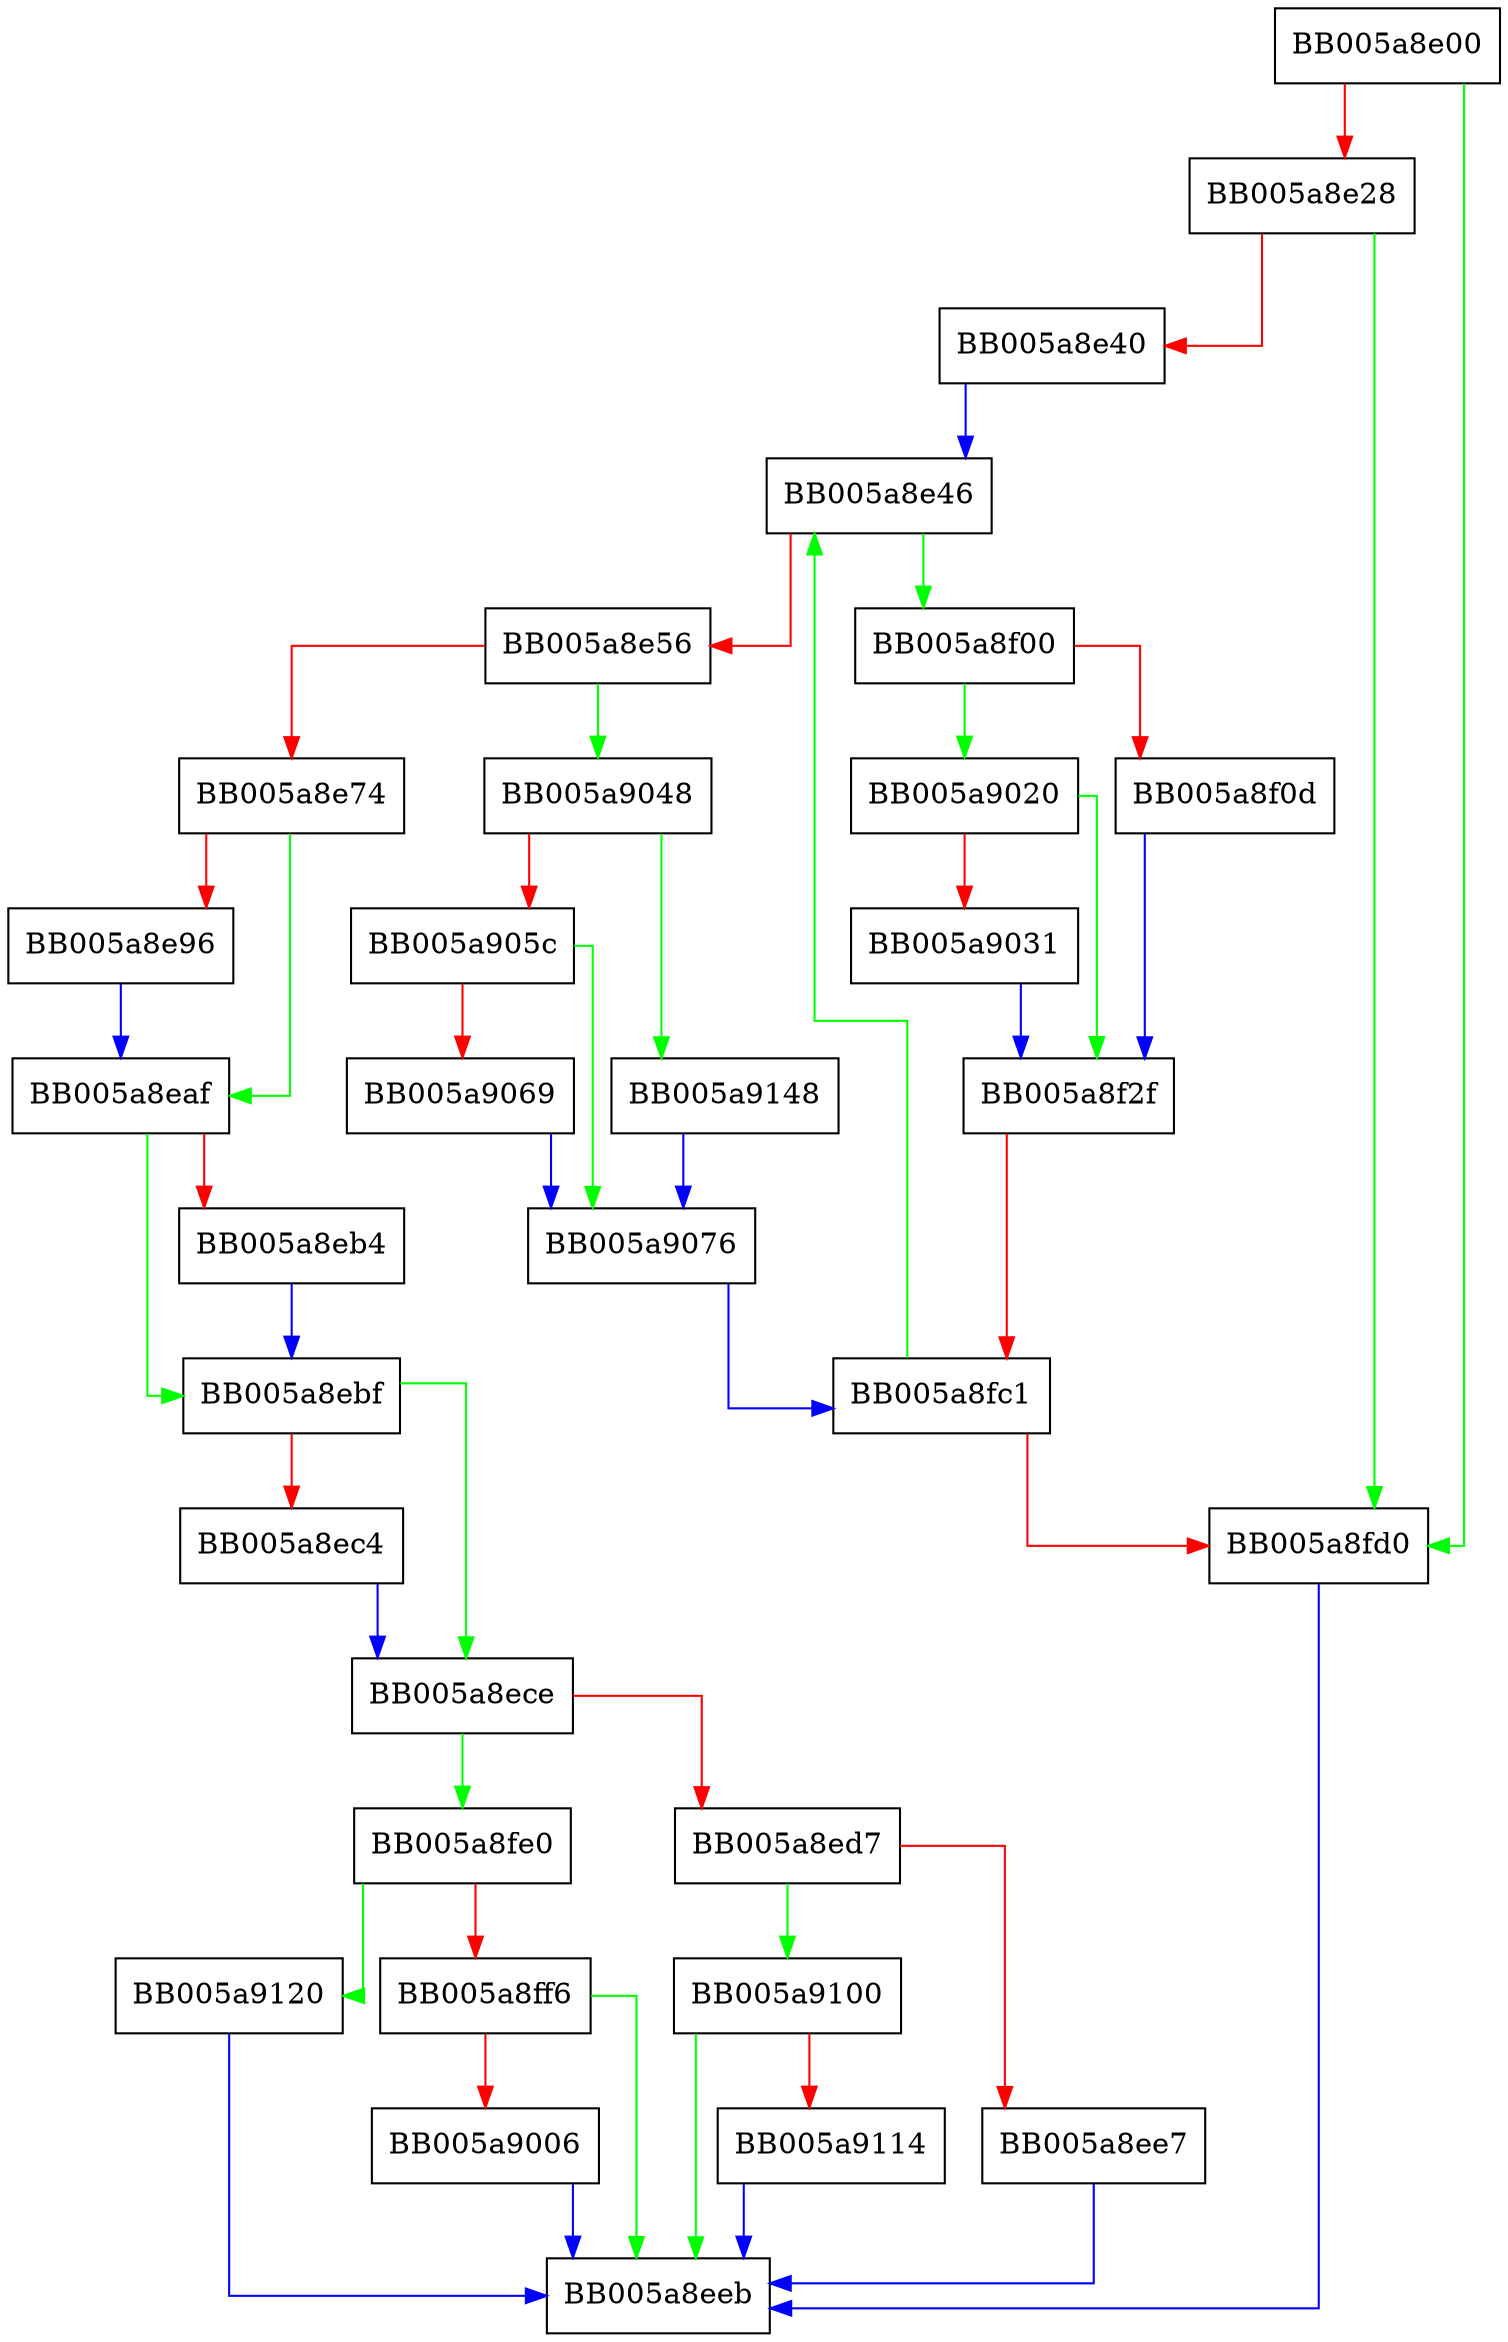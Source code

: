 digraph ERR_get_error_line_data {
  node [shape="box"];
  graph [splines=ortho];
  BB005a8e00 -> BB005a8fd0 [color="green"];
  BB005a8e00 -> BB005a8e28 [color="red"];
  BB005a8e28 -> BB005a8fd0 [color="green"];
  BB005a8e28 -> BB005a8e40 [color="red"];
  BB005a8e40 -> BB005a8e46 [color="blue"];
  BB005a8e46 -> BB005a8f00 [color="green"];
  BB005a8e46 -> BB005a8e56 [color="red"];
  BB005a8e56 -> BB005a9048 [color="green"];
  BB005a8e56 -> BB005a8e74 [color="red"];
  BB005a8e74 -> BB005a8eaf [color="green"];
  BB005a8e74 -> BB005a8e96 [color="red"];
  BB005a8e96 -> BB005a8eaf [color="blue"];
  BB005a8eaf -> BB005a8ebf [color="green"];
  BB005a8eaf -> BB005a8eb4 [color="red"];
  BB005a8eb4 -> BB005a8ebf [color="blue"];
  BB005a8ebf -> BB005a8ece [color="green"];
  BB005a8ebf -> BB005a8ec4 [color="red"];
  BB005a8ec4 -> BB005a8ece [color="blue"];
  BB005a8ece -> BB005a8fe0 [color="green"];
  BB005a8ece -> BB005a8ed7 [color="red"];
  BB005a8ed7 -> BB005a9100 [color="green"];
  BB005a8ed7 -> BB005a8ee7 [color="red"];
  BB005a8ee7 -> BB005a8eeb [color="blue"];
  BB005a8f00 -> BB005a9020 [color="green"];
  BB005a8f00 -> BB005a8f0d [color="red"];
  BB005a8f0d -> BB005a8f2f [color="blue"];
  BB005a8f2f -> BB005a8fc1 [color="red"];
  BB005a8fc1 -> BB005a8e46 [color="green"];
  BB005a8fc1 -> BB005a8fd0 [color="red"];
  BB005a8fd0 -> BB005a8eeb [color="blue"];
  BB005a8fe0 -> BB005a9120 [color="green"];
  BB005a8fe0 -> BB005a8ff6 [color="red"];
  BB005a8ff6 -> BB005a8eeb [color="green"];
  BB005a8ff6 -> BB005a9006 [color="red"];
  BB005a9006 -> BB005a8eeb [color="blue"];
  BB005a9020 -> BB005a8f2f [color="green"];
  BB005a9020 -> BB005a9031 [color="red"];
  BB005a9031 -> BB005a8f2f [color="blue"];
  BB005a9048 -> BB005a9148 [color="green"];
  BB005a9048 -> BB005a905c [color="red"];
  BB005a905c -> BB005a9076 [color="green"];
  BB005a905c -> BB005a9069 [color="red"];
  BB005a9069 -> BB005a9076 [color="blue"];
  BB005a9076 -> BB005a8fc1 [color="blue"];
  BB005a9100 -> BB005a8eeb [color="green"];
  BB005a9100 -> BB005a9114 [color="red"];
  BB005a9114 -> BB005a8eeb [color="blue"];
  BB005a9120 -> BB005a8eeb [color="blue"];
  BB005a9148 -> BB005a9076 [color="blue"];
}